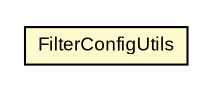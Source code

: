 #!/usr/local/bin/dot
#
# Class diagram 
# Generated by UmlGraph version 4.6 (http://www.spinellis.gr/sw/umlgraph)
#

digraph G {
	edge [fontname="arial",fontsize=10,labelfontname="arial",labelfontsize=10];
	node [fontname="arial",fontsize=10,shape=plaintext];
	// com.octo.captcha.module.filter.FilterConfigUtils
	c8 [label=<<table border="0" cellborder="1" cellspacing="0" cellpadding="2" port="p" bgcolor="lemonChiffon" href="./FilterConfigUtils.html">
		<tr><td><table border="0" cellspacing="0" cellpadding="1">
			<tr><td> FilterConfigUtils </td></tr>
		</table></td></tr>
		</table>>, fontname="arial", fontcolor="black", fontsize=9.0];
}

